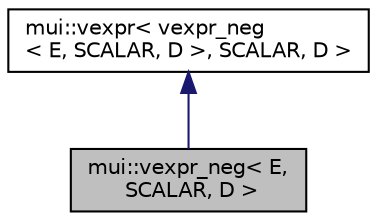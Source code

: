 digraph "mui::vexpr_neg&lt; E, SCALAR, D &gt;"
{
 // LATEX_PDF_SIZE
  edge [fontname="Helvetica",fontsize="10",labelfontname="Helvetica",labelfontsize="10"];
  node [fontname="Helvetica",fontsize="10",shape=record];
  Node1 [label="mui::vexpr_neg\< E,\l SCALAR, D \>",height=0.2,width=0.4,color="black", fillcolor="grey75", style="filled", fontcolor="black",tooltip=" "];
  Node2 -> Node1 [dir="back",color="midnightblue",fontsize="10",style="solid",fontname="Helvetica"];
  Node2 [label="mui::vexpr\< vexpr_neg\l\< E, SCALAR, D \>, SCALAR, D \>",height=0.2,width=0.4,color="black", fillcolor="white", style="filled",URL="$structmui_1_1vexpr.html",tooltip=" "];
}

